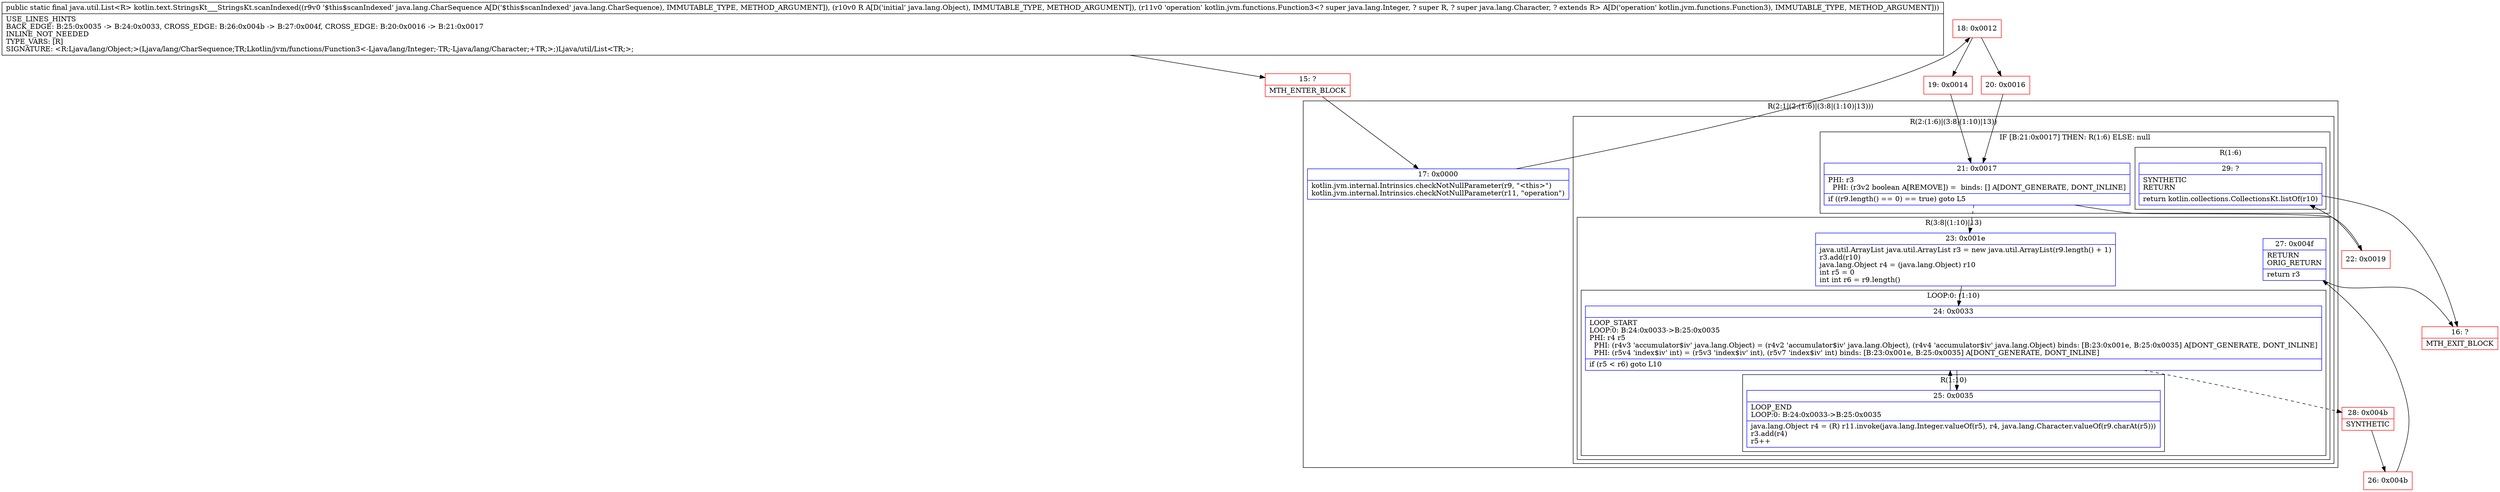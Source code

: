 digraph "CFG forkotlin.text.StringsKt___StringsKt.scanIndexed(Ljava\/lang\/CharSequence;Ljava\/lang\/Object;Lkotlin\/jvm\/functions\/Function3;)Ljava\/util\/List;" {
subgraph cluster_Region_635387568 {
label = "R(2:1|(2:(1:6)|(3:8|(1:10)|13)))";
node [shape=record,color=blue];
Node_17 [shape=record,label="{17\:\ 0x0000|kotlin.jvm.internal.Intrinsics.checkNotNullParameter(r9, \"\<this\>\")\lkotlin.jvm.internal.Intrinsics.checkNotNullParameter(r11, \"operation\")\l}"];
subgraph cluster_Region_1989911603 {
label = "R(2:(1:6)|(3:8|(1:10)|13))";
node [shape=record,color=blue];
subgraph cluster_IfRegion_121577063 {
label = "IF [B:21:0x0017] THEN: R(1:6) ELSE: null";
node [shape=record,color=blue];
Node_21 [shape=record,label="{21\:\ 0x0017|PHI: r3 \l  PHI: (r3v2 boolean A[REMOVE]) =  binds: [] A[DONT_GENERATE, DONT_INLINE]\l|if ((r9.length() == 0) == true) goto L5\l}"];
subgraph cluster_Region_818145518 {
label = "R(1:6)";
node [shape=record,color=blue];
Node_29 [shape=record,label="{29\:\ ?|SYNTHETIC\lRETURN\l|return kotlin.collections.CollectionsKt.listOf(r10)\l}"];
}
}
subgraph cluster_Region_1140451472 {
label = "R(3:8|(1:10)|13)";
node [shape=record,color=blue];
Node_23 [shape=record,label="{23\:\ 0x001e|java.util.ArrayList java.util.ArrayList r3 = new java.util.ArrayList(r9.length() + 1)\lr3.add(r10)\ljava.lang.Object r4 = (java.lang.Object) r10\lint r5 = 0\lint int r6 = r9.length()\l}"];
subgraph cluster_LoopRegion_1210829405 {
label = "LOOP:0: (1:10)";
node [shape=record,color=blue];
Node_24 [shape=record,label="{24\:\ 0x0033|LOOP_START\lLOOP:0: B:24:0x0033\-\>B:25:0x0035\lPHI: r4 r5 \l  PHI: (r4v3 'accumulator$iv' java.lang.Object) = (r4v2 'accumulator$iv' java.lang.Object), (r4v4 'accumulator$iv' java.lang.Object) binds: [B:23:0x001e, B:25:0x0035] A[DONT_GENERATE, DONT_INLINE]\l  PHI: (r5v4 'index$iv' int) = (r5v3 'index$iv' int), (r5v7 'index$iv' int) binds: [B:23:0x001e, B:25:0x0035] A[DONT_GENERATE, DONT_INLINE]\l|if (r5 \< r6) goto L10\l}"];
subgraph cluster_Region_1936844987 {
label = "R(1:10)";
node [shape=record,color=blue];
Node_25 [shape=record,label="{25\:\ 0x0035|LOOP_END\lLOOP:0: B:24:0x0033\-\>B:25:0x0035\l|java.lang.Object r4 = (R) r11.invoke(java.lang.Integer.valueOf(r5), r4, java.lang.Character.valueOf(r9.charAt(r5)))\lr3.add(r4)\lr5++\l}"];
}
}
Node_27 [shape=record,label="{27\:\ 0x004f|RETURN\lORIG_RETURN\l|return r3\l}"];
}
}
}
Node_15 [shape=record,color=red,label="{15\:\ ?|MTH_ENTER_BLOCK\l}"];
Node_18 [shape=record,color=red,label="{18\:\ 0x0012}"];
Node_19 [shape=record,color=red,label="{19\:\ 0x0014}"];
Node_22 [shape=record,color=red,label="{22\:\ 0x0019}"];
Node_16 [shape=record,color=red,label="{16\:\ ?|MTH_EXIT_BLOCK\l}"];
Node_28 [shape=record,color=red,label="{28\:\ 0x004b|SYNTHETIC\l}"];
Node_26 [shape=record,color=red,label="{26\:\ 0x004b}"];
Node_20 [shape=record,color=red,label="{20\:\ 0x0016}"];
MethodNode[shape=record,label="{public static final java.util.List\<R\> kotlin.text.StringsKt___StringsKt.scanIndexed((r9v0 '$this$scanIndexed' java.lang.CharSequence A[D('$this$scanIndexed' java.lang.CharSequence), IMMUTABLE_TYPE, METHOD_ARGUMENT]), (r10v0 R A[D('initial' java.lang.Object), IMMUTABLE_TYPE, METHOD_ARGUMENT]), (r11v0 'operation' kotlin.jvm.functions.Function3\<? super java.lang.Integer, ? super R, ? super java.lang.Character, ? extends R\> A[D('operation' kotlin.jvm.functions.Function3), IMMUTABLE_TYPE, METHOD_ARGUMENT]))  | USE_LINES_HINTS\lBACK_EDGE: B:25:0x0035 \-\> B:24:0x0033, CROSS_EDGE: B:26:0x004b \-\> B:27:0x004f, CROSS_EDGE: B:20:0x0016 \-\> B:21:0x0017\lINLINE_NOT_NEEDED\lTYPE_VARS: [R]\lSIGNATURE: \<R:Ljava\/lang\/Object;\>(Ljava\/lang\/CharSequence;TR;Lkotlin\/jvm\/functions\/Function3\<\-Ljava\/lang\/Integer;\-TR;\-Ljava\/lang\/Character;+TR;\>;)Ljava\/util\/List\<TR;\>;\l}"];
MethodNode -> Node_15;Node_17 -> Node_18;
Node_21 -> Node_22;
Node_21 -> Node_23[style=dashed];
Node_29 -> Node_16;
Node_23 -> Node_24;
Node_24 -> Node_25;
Node_24 -> Node_28[style=dashed];
Node_25 -> Node_24;
Node_27 -> Node_16;
Node_15 -> Node_17;
Node_18 -> Node_19;
Node_18 -> Node_20;
Node_19 -> Node_21;
Node_22 -> Node_29;
Node_28 -> Node_26;
Node_26 -> Node_27;
Node_20 -> Node_21;
}

